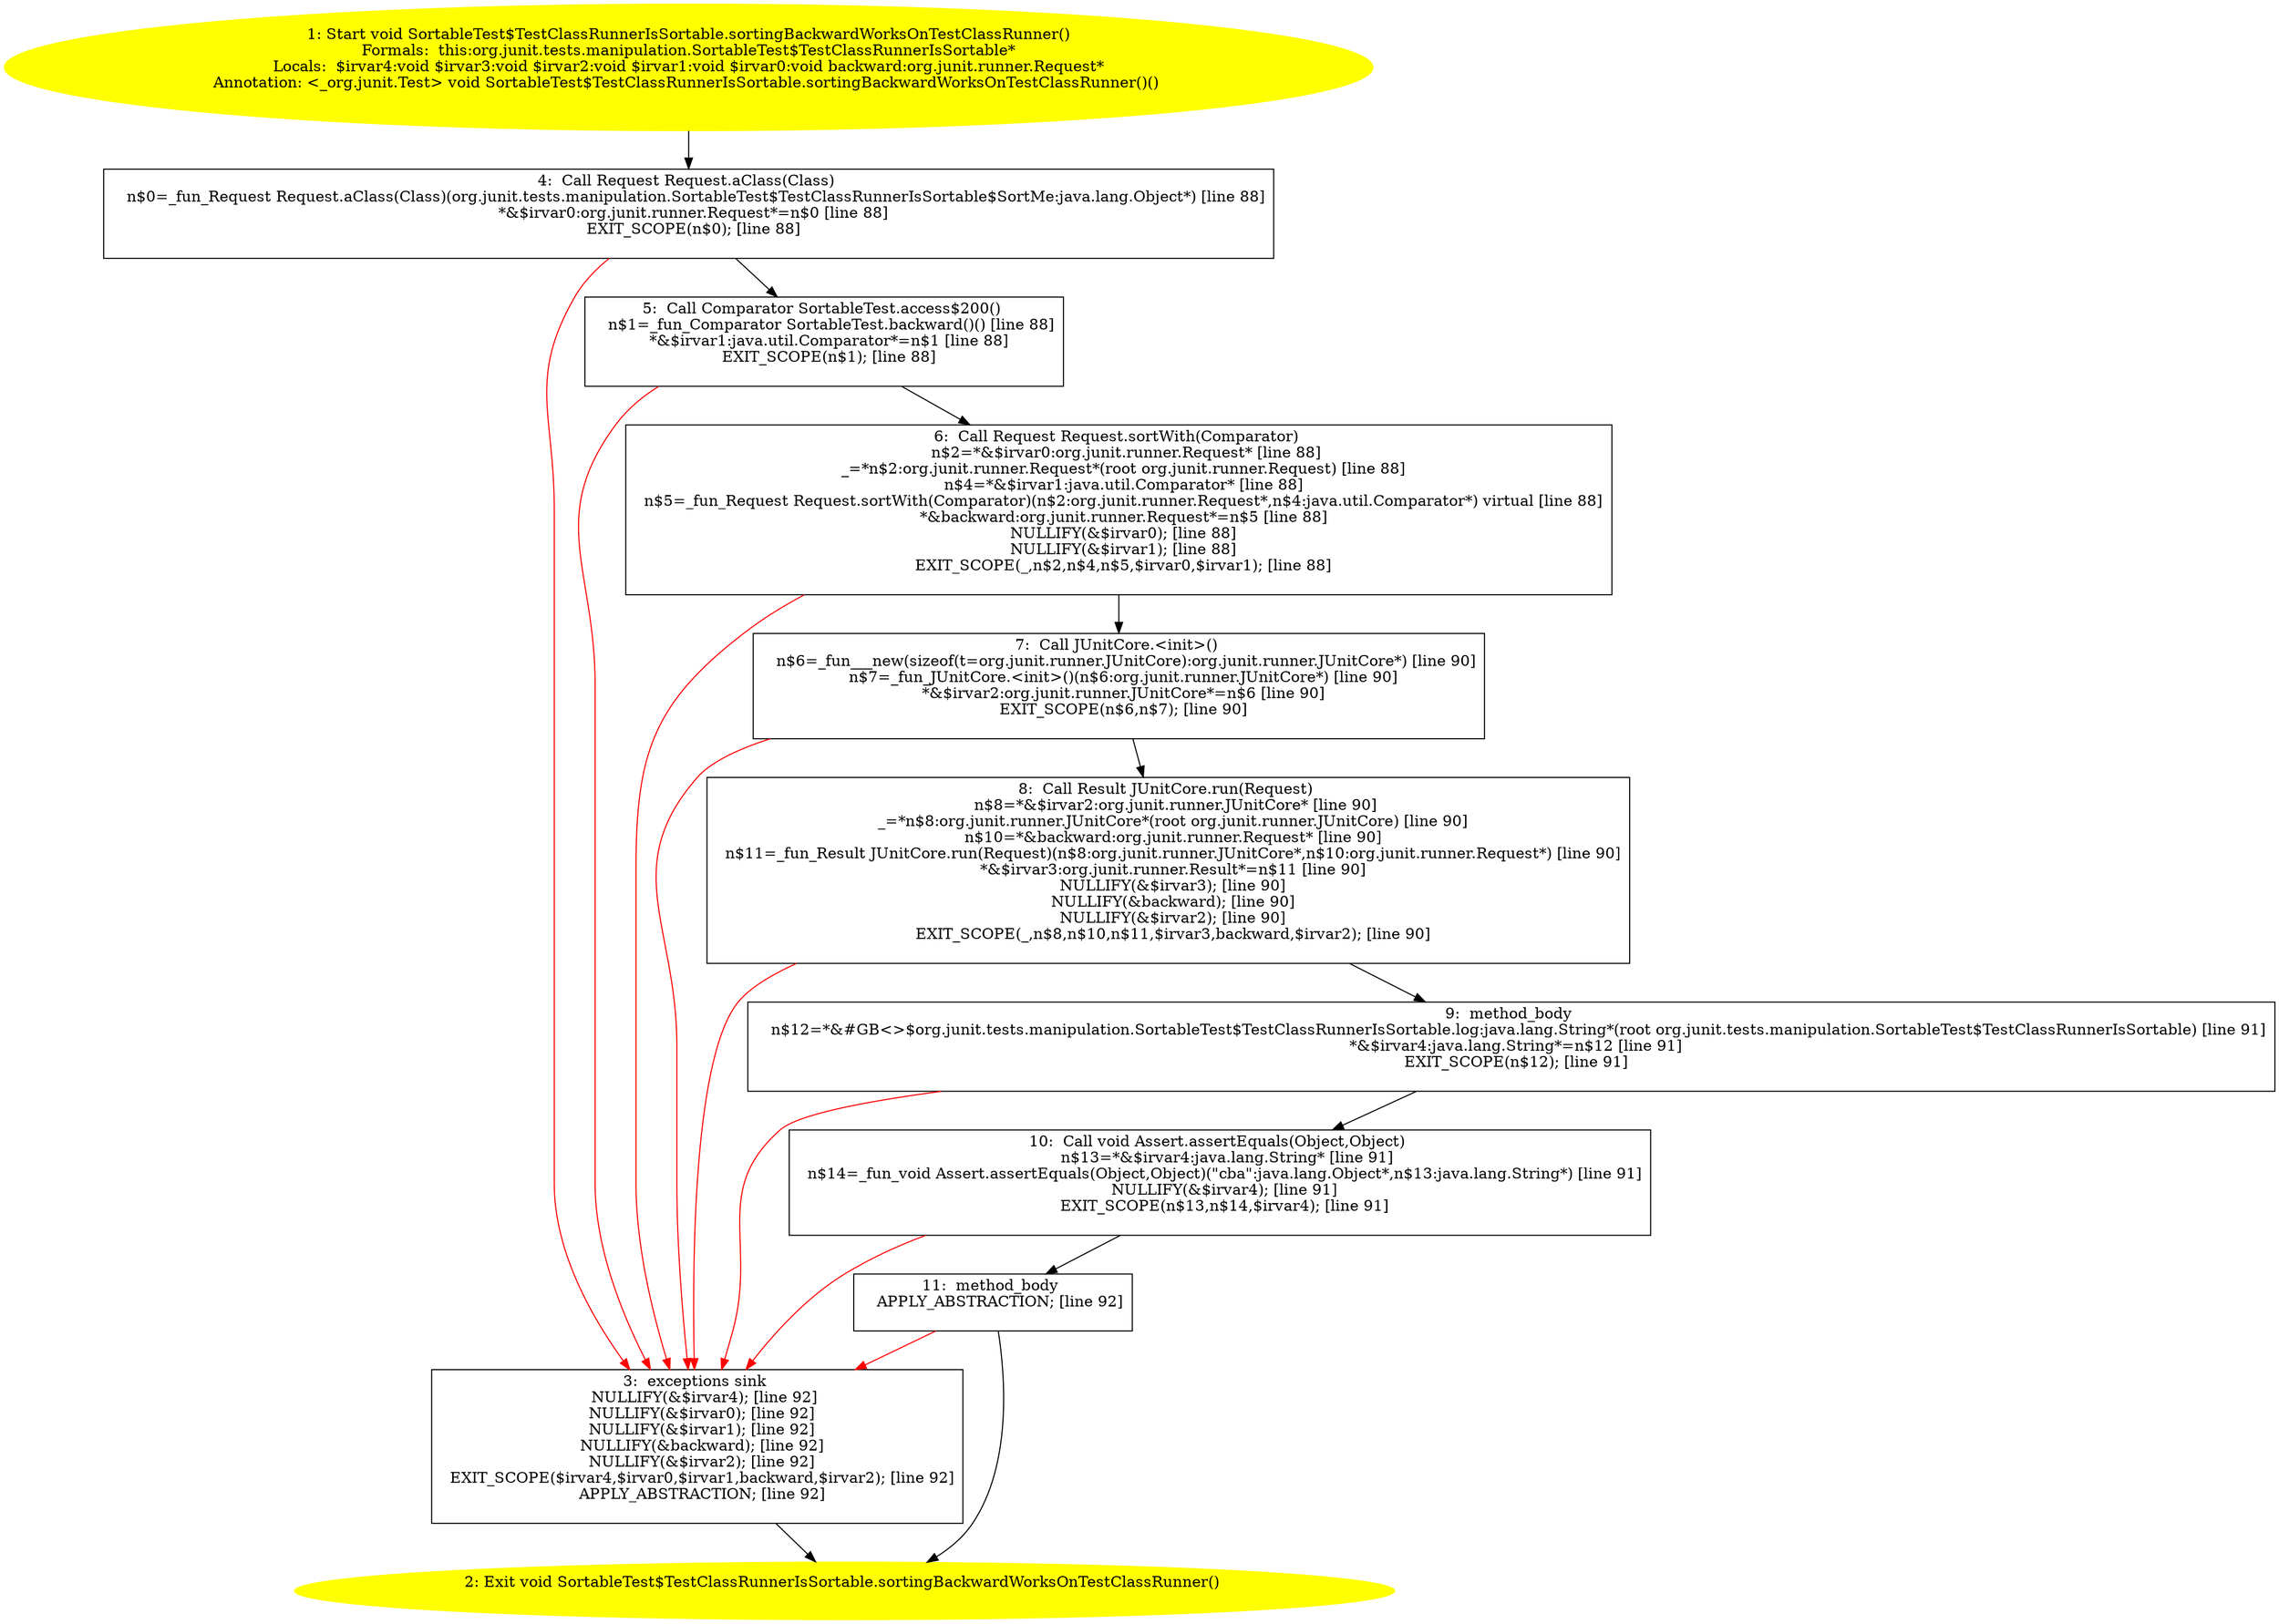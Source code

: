 /* @generated */
digraph cfg {
"org.junit.tests.manipulation.SortableTest$TestClassRunnerIsSortable.sortingBackwardWorksOnTestClassR.9d701a8ce96c9cd55bc927a133b15f6f_1" [label="1: Start void SortableTest$TestClassRunnerIsSortable.sortingBackwardWorksOnTestClassRunner()\nFormals:  this:org.junit.tests.manipulation.SortableTest$TestClassRunnerIsSortable*\nLocals:  $irvar4:void $irvar3:void $irvar2:void $irvar1:void $irvar0:void backward:org.junit.runner.Request*\nAnnotation: <_org.junit.Test> void SortableTest$TestClassRunnerIsSortable.sortingBackwardWorksOnTestClassRunner()() \n  " color=yellow style=filled]
	

	 "org.junit.tests.manipulation.SortableTest$TestClassRunnerIsSortable.sortingBackwardWorksOnTestClassR.9d701a8ce96c9cd55bc927a133b15f6f_1" -> "org.junit.tests.manipulation.SortableTest$TestClassRunnerIsSortable.sortingBackwardWorksOnTestClassR.9d701a8ce96c9cd55bc927a133b15f6f_4" ;
"org.junit.tests.manipulation.SortableTest$TestClassRunnerIsSortable.sortingBackwardWorksOnTestClassR.9d701a8ce96c9cd55bc927a133b15f6f_2" [label="2: Exit void SortableTest$TestClassRunnerIsSortable.sortingBackwardWorksOnTestClassRunner() \n  " color=yellow style=filled]
	

"org.junit.tests.manipulation.SortableTest$TestClassRunnerIsSortable.sortingBackwardWorksOnTestClassR.9d701a8ce96c9cd55bc927a133b15f6f_3" [label="3:  exceptions sink \n   NULLIFY(&$irvar4); [line 92]\n  NULLIFY(&$irvar0); [line 92]\n  NULLIFY(&$irvar1); [line 92]\n  NULLIFY(&backward); [line 92]\n  NULLIFY(&$irvar2); [line 92]\n  EXIT_SCOPE($irvar4,$irvar0,$irvar1,backward,$irvar2); [line 92]\n  APPLY_ABSTRACTION; [line 92]\n " shape="box"]
	

	 "org.junit.tests.manipulation.SortableTest$TestClassRunnerIsSortable.sortingBackwardWorksOnTestClassR.9d701a8ce96c9cd55bc927a133b15f6f_3" -> "org.junit.tests.manipulation.SortableTest$TestClassRunnerIsSortable.sortingBackwardWorksOnTestClassR.9d701a8ce96c9cd55bc927a133b15f6f_2" ;
"org.junit.tests.manipulation.SortableTest$TestClassRunnerIsSortable.sortingBackwardWorksOnTestClassR.9d701a8ce96c9cd55bc927a133b15f6f_4" [label="4:  Call Request Request.aClass(Class) \n   n$0=_fun_Request Request.aClass(Class)(org.junit.tests.manipulation.SortableTest$TestClassRunnerIsSortable$SortMe:java.lang.Object*) [line 88]\n  *&$irvar0:org.junit.runner.Request*=n$0 [line 88]\n  EXIT_SCOPE(n$0); [line 88]\n " shape="box"]
	

	 "org.junit.tests.manipulation.SortableTest$TestClassRunnerIsSortable.sortingBackwardWorksOnTestClassR.9d701a8ce96c9cd55bc927a133b15f6f_4" -> "org.junit.tests.manipulation.SortableTest$TestClassRunnerIsSortable.sortingBackwardWorksOnTestClassR.9d701a8ce96c9cd55bc927a133b15f6f_5" ;
	 "org.junit.tests.manipulation.SortableTest$TestClassRunnerIsSortable.sortingBackwardWorksOnTestClassR.9d701a8ce96c9cd55bc927a133b15f6f_4" -> "org.junit.tests.manipulation.SortableTest$TestClassRunnerIsSortable.sortingBackwardWorksOnTestClassR.9d701a8ce96c9cd55bc927a133b15f6f_3" [color="red" ];
"org.junit.tests.manipulation.SortableTest$TestClassRunnerIsSortable.sortingBackwardWorksOnTestClassR.9d701a8ce96c9cd55bc927a133b15f6f_5" [label="5:  Call Comparator SortableTest.access$200() \n   n$1=_fun_Comparator SortableTest.backward()() [line 88]\n  *&$irvar1:java.util.Comparator*=n$1 [line 88]\n  EXIT_SCOPE(n$1); [line 88]\n " shape="box"]
	

	 "org.junit.tests.manipulation.SortableTest$TestClassRunnerIsSortable.sortingBackwardWorksOnTestClassR.9d701a8ce96c9cd55bc927a133b15f6f_5" -> "org.junit.tests.manipulation.SortableTest$TestClassRunnerIsSortable.sortingBackwardWorksOnTestClassR.9d701a8ce96c9cd55bc927a133b15f6f_6" ;
	 "org.junit.tests.manipulation.SortableTest$TestClassRunnerIsSortable.sortingBackwardWorksOnTestClassR.9d701a8ce96c9cd55bc927a133b15f6f_5" -> "org.junit.tests.manipulation.SortableTest$TestClassRunnerIsSortable.sortingBackwardWorksOnTestClassR.9d701a8ce96c9cd55bc927a133b15f6f_3" [color="red" ];
"org.junit.tests.manipulation.SortableTest$TestClassRunnerIsSortable.sortingBackwardWorksOnTestClassR.9d701a8ce96c9cd55bc927a133b15f6f_6" [label="6:  Call Request Request.sortWith(Comparator) \n   n$2=*&$irvar0:org.junit.runner.Request* [line 88]\n  _=*n$2:org.junit.runner.Request*(root org.junit.runner.Request) [line 88]\n  n$4=*&$irvar1:java.util.Comparator* [line 88]\n  n$5=_fun_Request Request.sortWith(Comparator)(n$2:org.junit.runner.Request*,n$4:java.util.Comparator*) virtual [line 88]\n  *&backward:org.junit.runner.Request*=n$5 [line 88]\n  NULLIFY(&$irvar0); [line 88]\n  NULLIFY(&$irvar1); [line 88]\n  EXIT_SCOPE(_,n$2,n$4,n$5,$irvar0,$irvar1); [line 88]\n " shape="box"]
	

	 "org.junit.tests.manipulation.SortableTest$TestClassRunnerIsSortable.sortingBackwardWorksOnTestClassR.9d701a8ce96c9cd55bc927a133b15f6f_6" -> "org.junit.tests.manipulation.SortableTest$TestClassRunnerIsSortable.sortingBackwardWorksOnTestClassR.9d701a8ce96c9cd55bc927a133b15f6f_7" ;
	 "org.junit.tests.manipulation.SortableTest$TestClassRunnerIsSortable.sortingBackwardWorksOnTestClassR.9d701a8ce96c9cd55bc927a133b15f6f_6" -> "org.junit.tests.manipulation.SortableTest$TestClassRunnerIsSortable.sortingBackwardWorksOnTestClassR.9d701a8ce96c9cd55bc927a133b15f6f_3" [color="red" ];
"org.junit.tests.manipulation.SortableTest$TestClassRunnerIsSortable.sortingBackwardWorksOnTestClassR.9d701a8ce96c9cd55bc927a133b15f6f_7" [label="7:  Call JUnitCore.<init>() \n   n$6=_fun___new(sizeof(t=org.junit.runner.JUnitCore):org.junit.runner.JUnitCore*) [line 90]\n  n$7=_fun_JUnitCore.<init>()(n$6:org.junit.runner.JUnitCore*) [line 90]\n  *&$irvar2:org.junit.runner.JUnitCore*=n$6 [line 90]\n  EXIT_SCOPE(n$6,n$7); [line 90]\n " shape="box"]
	

	 "org.junit.tests.manipulation.SortableTest$TestClassRunnerIsSortable.sortingBackwardWorksOnTestClassR.9d701a8ce96c9cd55bc927a133b15f6f_7" -> "org.junit.tests.manipulation.SortableTest$TestClassRunnerIsSortable.sortingBackwardWorksOnTestClassR.9d701a8ce96c9cd55bc927a133b15f6f_8" ;
	 "org.junit.tests.manipulation.SortableTest$TestClassRunnerIsSortable.sortingBackwardWorksOnTestClassR.9d701a8ce96c9cd55bc927a133b15f6f_7" -> "org.junit.tests.manipulation.SortableTest$TestClassRunnerIsSortable.sortingBackwardWorksOnTestClassR.9d701a8ce96c9cd55bc927a133b15f6f_3" [color="red" ];
"org.junit.tests.manipulation.SortableTest$TestClassRunnerIsSortable.sortingBackwardWorksOnTestClassR.9d701a8ce96c9cd55bc927a133b15f6f_8" [label="8:  Call Result JUnitCore.run(Request) \n   n$8=*&$irvar2:org.junit.runner.JUnitCore* [line 90]\n  _=*n$8:org.junit.runner.JUnitCore*(root org.junit.runner.JUnitCore) [line 90]\n  n$10=*&backward:org.junit.runner.Request* [line 90]\n  n$11=_fun_Result JUnitCore.run(Request)(n$8:org.junit.runner.JUnitCore*,n$10:org.junit.runner.Request*) [line 90]\n  *&$irvar3:org.junit.runner.Result*=n$11 [line 90]\n  NULLIFY(&$irvar3); [line 90]\n  NULLIFY(&backward); [line 90]\n  NULLIFY(&$irvar2); [line 90]\n  EXIT_SCOPE(_,n$8,n$10,n$11,$irvar3,backward,$irvar2); [line 90]\n " shape="box"]
	

	 "org.junit.tests.manipulation.SortableTest$TestClassRunnerIsSortable.sortingBackwardWorksOnTestClassR.9d701a8ce96c9cd55bc927a133b15f6f_8" -> "org.junit.tests.manipulation.SortableTest$TestClassRunnerIsSortable.sortingBackwardWorksOnTestClassR.9d701a8ce96c9cd55bc927a133b15f6f_9" ;
	 "org.junit.tests.manipulation.SortableTest$TestClassRunnerIsSortable.sortingBackwardWorksOnTestClassR.9d701a8ce96c9cd55bc927a133b15f6f_8" -> "org.junit.tests.manipulation.SortableTest$TestClassRunnerIsSortable.sortingBackwardWorksOnTestClassR.9d701a8ce96c9cd55bc927a133b15f6f_3" [color="red" ];
"org.junit.tests.manipulation.SortableTest$TestClassRunnerIsSortable.sortingBackwardWorksOnTestClassR.9d701a8ce96c9cd55bc927a133b15f6f_9" [label="9:  method_body \n   n$12=*&#GB<>$org.junit.tests.manipulation.SortableTest$TestClassRunnerIsSortable.log:java.lang.String*(root org.junit.tests.manipulation.SortableTest$TestClassRunnerIsSortable) [line 91]\n  *&$irvar4:java.lang.String*=n$12 [line 91]\n  EXIT_SCOPE(n$12); [line 91]\n " shape="box"]
	

	 "org.junit.tests.manipulation.SortableTest$TestClassRunnerIsSortable.sortingBackwardWorksOnTestClassR.9d701a8ce96c9cd55bc927a133b15f6f_9" -> "org.junit.tests.manipulation.SortableTest$TestClassRunnerIsSortable.sortingBackwardWorksOnTestClassR.9d701a8ce96c9cd55bc927a133b15f6f_10" ;
	 "org.junit.tests.manipulation.SortableTest$TestClassRunnerIsSortable.sortingBackwardWorksOnTestClassR.9d701a8ce96c9cd55bc927a133b15f6f_9" -> "org.junit.tests.manipulation.SortableTest$TestClassRunnerIsSortable.sortingBackwardWorksOnTestClassR.9d701a8ce96c9cd55bc927a133b15f6f_3" [color="red" ];
"org.junit.tests.manipulation.SortableTest$TestClassRunnerIsSortable.sortingBackwardWorksOnTestClassR.9d701a8ce96c9cd55bc927a133b15f6f_10" [label="10:  Call void Assert.assertEquals(Object,Object) \n   n$13=*&$irvar4:java.lang.String* [line 91]\n  n$14=_fun_void Assert.assertEquals(Object,Object)(\"cba\":java.lang.Object*,n$13:java.lang.String*) [line 91]\n  NULLIFY(&$irvar4); [line 91]\n  EXIT_SCOPE(n$13,n$14,$irvar4); [line 91]\n " shape="box"]
	

	 "org.junit.tests.manipulation.SortableTest$TestClassRunnerIsSortable.sortingBackwardWorksOnTestClassR.9d701a8ce96c9cd55bc927a133b15f6f_10" -> "org.junit.tests.manipulation.SortableTest$TestClassRunnerIsSortable.sortingBackwardWorksOnTestClassR.9d701a8ce96c9cd55bc927a133b15f6f_11" ;
	 "org.junit.tests.manipulation.SortableTest$TestClassRunnerIsSortable.sortingBackwardWorksOnTestClassR.9d701a8ce96c9cd55bc927a133b15f6f_10" -> "org.junit.tests.manipulation.SortableTest$TestClassRunnerIsSortable.sortingBackwardWorksOnTestClassR.9d701a8ce96c9cd55bc927a133b15f6f_3" [color="red" ];
"org.junit.tests.manipulation.SortableTest$TestClassRunnerIsSortable.sortingBackwardWorksOnTestClassR.9d701a8ce96c9cd55bc927a133b15f6f_11" [label="11:  method_body \n   APPLY_ABSTRACTION; [line 92]\n " shape="box"]
	

	 "org.junit.tests.manipulation.SortableTest$TestClassRunnerIsSortable.sortingBackwardWorksOnTestClassR.9d701a8ce96c9cd55bc927a133b15f6f_11" -> "org.junit.tests.manipulation.SortableTest$TestClassRunnerIsSortable.sortingBackwardWorksOnTestClassR.9d701a8ce96c9cd55bc927a133b15f6f_2" ;
	 "org.junit.tests.manipulation.SortableTest$TestClassRunnerIsSortable.sortingBackwardWorksOnTestClassR.9d701a8ce96c9cd55bc927a133b15f6f_11" -> "org.junit.tests.manipulation.SortableTest$TestClassRunnerIsSortable.sortingBackwardWorksOnTestClassR.9d701a8ce96c9cd55bc927a133b15f6f_3" [color="red" ];
}
